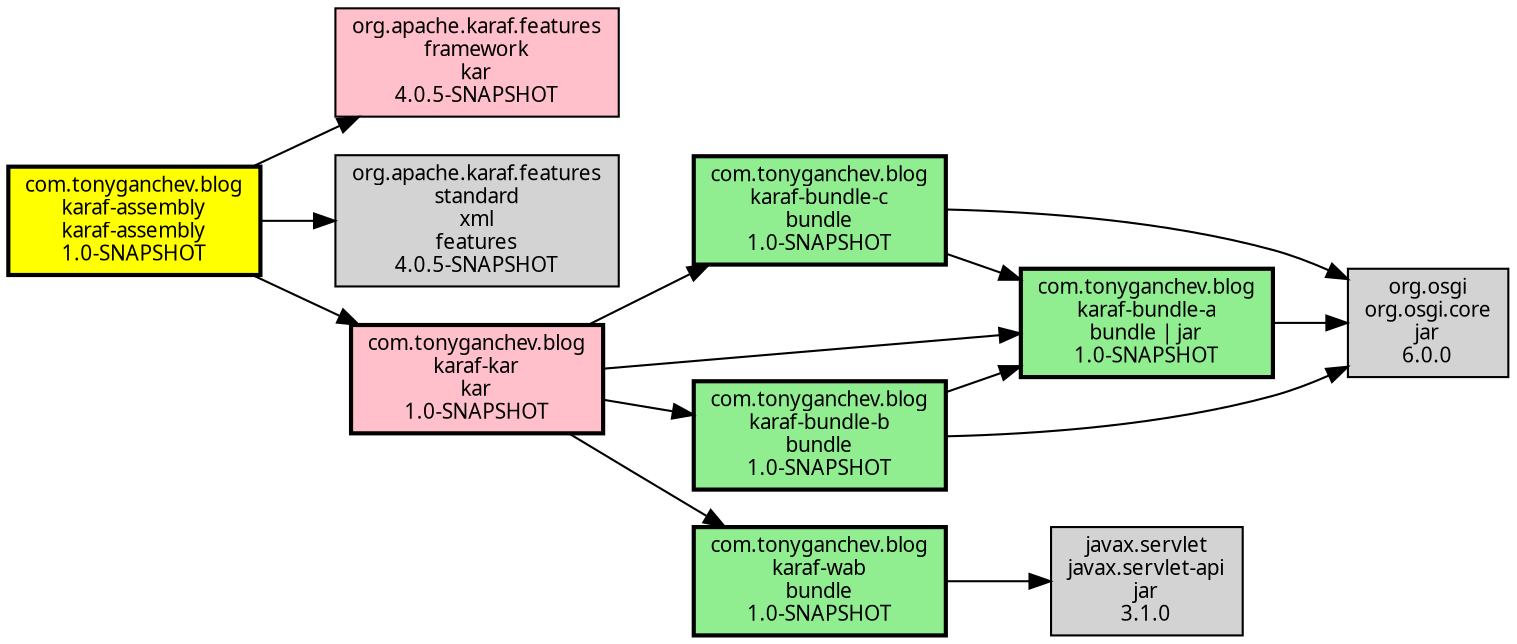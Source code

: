 digraph G {
graph [rankdir=LR];
node [fontsize=10, style=filled, shape=rect, fontname=Tahoma];
edge [fontsize=10, fontname=Tahoma];
"com.tonyganchev.blog:karaf-assembly:karaf-assembly:1.0-SNAPSHOT" [label="com.tonyganchev.blog\nkaraf-assembly\nkaraf-assembly\n1.0-SNAPSHOT", penwidth=2, fillcolor="yellow"];
"com.tonyganchev.blog:karaf-bundle-a:bundle | jar:1.0-SNAPSHOT" [label="com.tonyganchev.blog\nkaraf-bundle-a\nbundle | jar\n1.0-SNAPSHOT", penwidth=2, fillcolor="lightgreen"];
"org.osgi:org.osgi.core:jar:6.0.0" [label="org.osgi\norg.osgi.core\njar\n6.0.0"];
"com.tonyganchev.blog:karaf-bundle-b:bundle:1.0-SNAPSHOT" [label="com.tonyganchev.blog\nkaraf-bundle-b\nbundle\n1.0-SNAPSHOT", penwidth=2, fillcolor="lightgreen"];
"com.tonyganchev.blog:karaf-bundle-c:bundle:1.0-SNAPSHOT" [label="com.tonyganchev.blog\nkaraf-bundle-c\nbundle\n1.0-SNAPSHOT", penwidth=2, fillcolor="lightgreen"];
"org.apache.karaf.features:framework:kar:4.0.5-SNAPSHOT" [label="org.apache.karaf.features\nframework\nkar\n4.0.5-SNAPSHOT", fillcolor="pink"];
"org.apache.karaf.features:standard:xml:features:4.0.5-SNAPSHOT" [label="org.apache.karaf.features\nstandard\nxml\nfeatures\n4.0.5-SNAPSHOT"];
"javax.servlet:javax.servlet-api:jar:3.1.0" [label="javax.servlet\njavax.servlet-api\njar\n3.1.0"];
"com.tonyganchev.blog:karaf-wab:bundle:1.0-SNAPSHOT" [label="com.tonyganchev.blog\nkaraf-wab\nbundle\n1.0-SNAPSHOT", penwidth=2, fillcolor="lightgreen"];
"com.tonyganchev.blog:karaf-kar:kar:1.0-SNAPSHOT" [label="com.tonyganchev.blog\nkaraf-kar\nkar\n1.0-SNAPSHOT", penwidth=2, fillcolor="pink"];
"com.tonyganchev.blog:karaf-assembly:karaf-assembly:1.0-SNAPSHOT" -> "com.tonyganchev.blog:karaf-kar:kar:1.0-SNAPSHOT";
"com.tonyganchev.blog:karaf-assembly:karaf-assembly:1.0-SNAPSHOT" -> "org.apache.karaf.features:standard:xml:features:4.0.5-SNAPSHOT";
"com.tonyganchev.blog:karaf-assembly:karaf-assembly:1.0-SNAPSHOT" -> "org.apache.karaf.features:framework:kar:4.0.5-SNAPSHOT";
"com.tonyganchev.blog:karaf-bundle-b:bundle:1.0-SNAPSHOT" -> "com.tonyganchev.blog:karaf-bundle-a:bundle | jar:1.0-SNAPSHOT";
"com.tonyganchev.blog:karaf-bundle-b:bundle:1.0-SNAPSHOT" -> "org.osgi:org.osgi.core:jar:6.0.0";
"com.tonyganchev.blog:karaf-wab:bundle:1.0-SNAPSHOT" -> "javax.servlet:javax.servlet-api:jar:3.1.0";
"com.tonyganchev.blog:karaf-bundle-a:bundle | jar:1.0-SNAPSHOT" -> "org.osgi:org.osgi.core:jar:6.0.0";
"com.tonyganchev.blog:karaf-bundle-c:bundle:1.0-SNAPSHOT" -> "com.tonyganchev.blog:karaf-bundle-a:bundle | jar:1.0-SNAPSHOT";
"com.tonyganchev.blog:karaf-bundle-c:bundle:1.0-SNAPSHOT" -> "org.osgi:org.osgi.core:jar:6.0.0";
"com.tonyganchev.blog:karaf-kar:kar:1.0-SNAPSHOT" -> "com.tonyganchev.blog:karaf-bundle-b:bundle:1.0-SNAPSHOT";
"com.tonyganchev.blog:karaf-kar:kar:1.0-SNAPSHOT" -> "com.tonyganchev.blog:karaf-bundle-c:bundle:1.0-SNAPSHOT";
"com.tonyganchev.blog:karaf-kar:kar:1.0-SNAPSHOT" -> "com.tonyganchev.blog:karaf-wab:bundle:1.0-SNAPSHOT";
"com.tonyganchev.blog:karaf-kar:kar:1.0-SNAPSHOT" -> "com.tonyganchev.blog:karaf-bundle-a:bundle | jar:1.0-SNAPSHOT";
}
